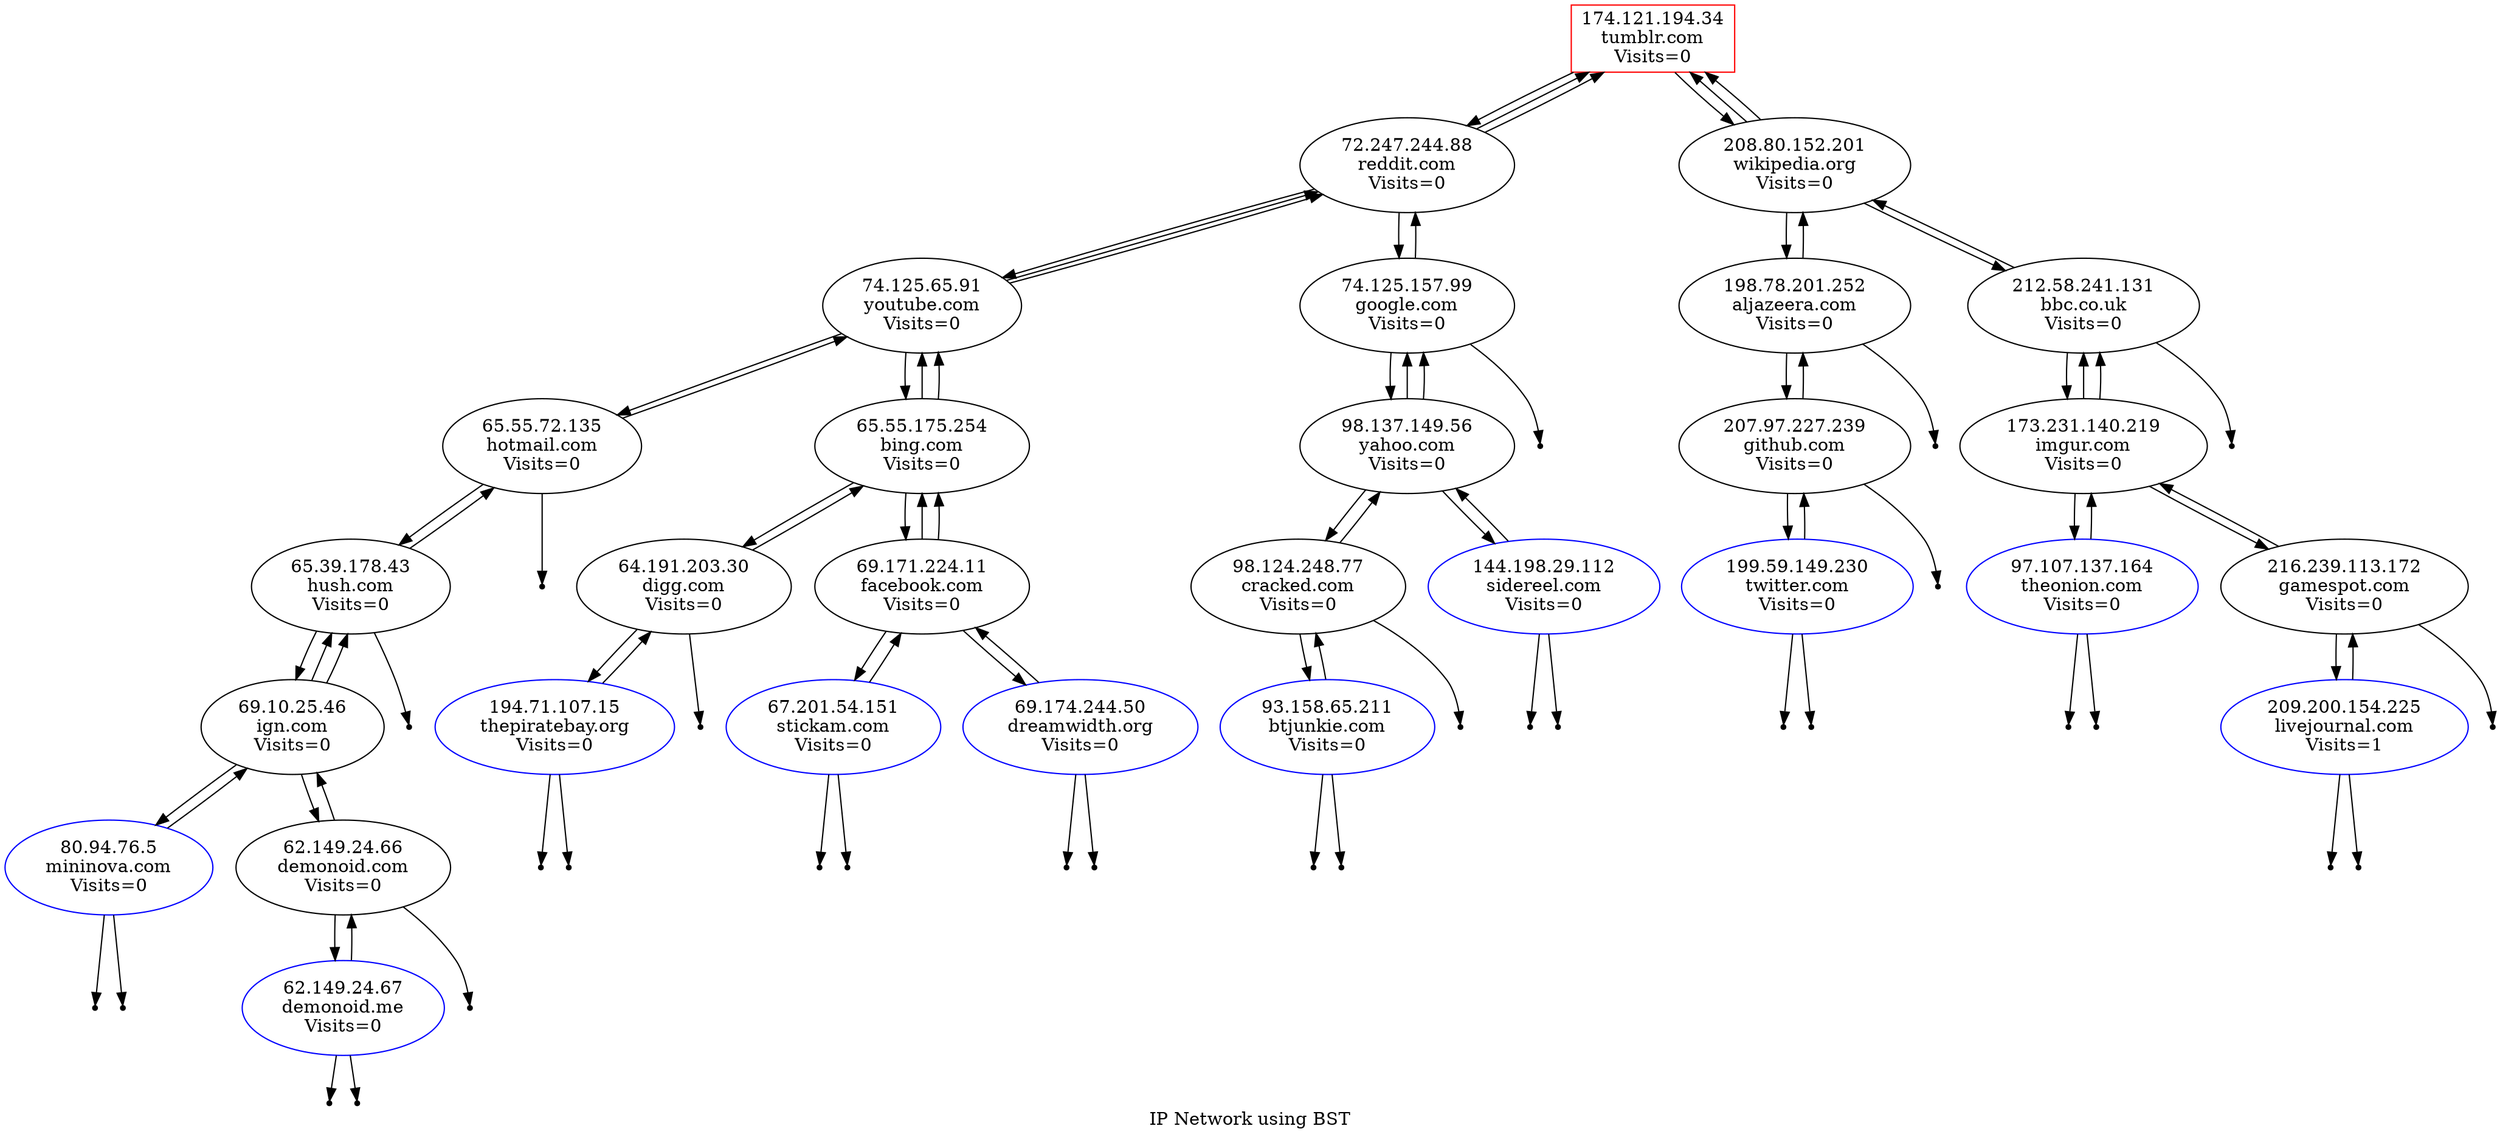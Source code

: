 digraph bst
{
label = "IP Network using BST"
1 [label="174.121.194.34\ntumblr.com\nVisits=0", shape = box, color = "#ff0000"];
5 [label="72.247.244.88\nreddit.com\nVisits=0"];
8 [label="74.125.65.91\nyoutube.com\nVisits=0"];
10 [label="65.55.72.135\nhotmail.com\nVisits=0"];
14 [label="65.39.178.43\nhush.com\nVisits=0"];
16 [label="69.10.25.46\nign.com\nVisits=0"];
21 [label="80.94.76.5\nmininova.com\nVisits=0"];
23 [label="62.149.24.66\ndemonoid.com\nVisits=0"];
24 [label="62.149.24.67\ndemonoid.me\nVisits=0"];
11 [label="65.55.175.254\nbing.com\nVisits=0"];
12 [label="64.191.203.30\ndigg.com\nVisits=0"];
20 [label="194.71.107.15\nthepiratebay.org\nVisits=0"];
25 [label="69.171.224.11\nfacebook.com\nVisits=0"];
30 [label="67.201.54.151\nstickam.com\nVisits=0"];
29 [label="69.174.244.50\ndreamwidth.org\nVisits=0"];
7 [label="74.125.157.99\ngoogle.com\nVisits=0"];
9 [label="98.137.149.56\nyahoo.com\nVisits=0"];
17 [label="98.124.248.77\ncracked.com\nVisits=0"];
22 [label="93.158.65.211\nbtjunkie.com\nVisits=0"];
18 [label="144.198.29.112\nsidereel.com\nVisits=0"];
2 [label="208.80.152.201\nwikipedia.org\nVisits=0"];
4 [label="198.78.201.252\naljazeera.com\nVisits=0"];
19 [label="207.97.227.239\ngithub.com\nVisits=0"];
26 [label="199.59.149.230\ntwitter.com\nVisits=0"];
3 [label="212.58.241.131\nbbc.co.uk\nVisits=0"];
6 [label="173.231.140.219\nimgur.com\nVisits=0"];
13 [label="97.107.137.164\ntheonion.com\nVisits=0"];
15 [label="216.239.113.172\ngamespot.com\nVisits=0"];
28 [label="209.200.154.225\nlivejournal.com\nVisits=1"];
1 -> 5 ;
1 -> 2;
5 -> 8;
5 -> 1;
5 -> 7;
5 -> 1;
2 -> 4;
2 -> 1;
2 -> 3;
2 -> 1;
8 -> 10;
8 -> 5;
8 -> 11;
8 -> 5;
NULL1 [shape=point];
 7 -> NULL1;
7 -> 9;
7 -> 5;
NULL2 [shape=point];
 4 -> NULL2;
4 -> 19;
4 -> 2;
NULL3 [shape=point];
 3 -> NULL3;
3 -> 6;
3 -> 2;
10 -> 14;
10 -> 8;
NULL4 [shape=point];
 10 -> NULL4;
11 -> 12;
11 -> 8;
11 -> 25;
11 -> 8;
9 -> 17;
9 -> 7;
9 -> 18;
9 -> 7;
19 -> 26;
19 -> 4;
NULL5 [shape=point];
 19 -> NULL5;
6 -> 13;
6 -> 3;
6 -> 15;
6 -> 3;
14 -> 16;
14 -> 10;
NULL6 [shape=point];
 14 -> NULL6;
12 -> 20;
12 -> 11;
NULL7 [shape=point];
 12 -> NULL7;
25 -> 30;
25 -> 11;
25 -> 29;
25 -> 11;
17 -> 22;
17 -> 9;
NULL8 [shape=point];
 17 -> NULL8;
18[color = "blue"];18->9;NULL9 [shape=point];
 18 -> NULL9;
NULL10 [shape=point];
 18 -> NULL10;
26[color = "blue"];26->19;NULL11 [shape=point];
 26 -> NULL11;
NULL12 [shape=point];
 26 -> NULL12;
13[color = "blue"];13->6;NULL13 [shape=point];
 13 -> NULL13;
NULL14 [shape=point];
 13 -> NULL14;
15 -> 28;
15 -> 6;
NULL15 [shape=point];
 15 -> NULL15;
16 -> 21;
16 -> 14;
16 -> 23;
16 -> 14;
20[color = "blue"];20->12;NULL16 [shape=point];
 20 -> NULL16;
NULL17 [shape=point];
 20 -> NULL17;
30[color = "blue"];30->25;NULL18 [shape=point];
 30 -> NULL18;
NULL19 [shape=point];
 30 -> NULL19;
29[color = "blue"];29->25;NULL20 [shape=point];
 29 -> NULL20;
NULL21 [shape=point];
 29 -> NULL21;
22[color = "blue"];22->17;NULL22 [shape=point];
 22 -> NULL22;
NULL23 [shape=point];
 22 -> NULL23;
28[color = "blue"];28->15;NULL24 [shape=point];
 28 -> NULL24;
NULL25 [shape=point];
 28 -> NULL25;
21[color = "blue"];21->16;NULL26 [shape=point];
 21 -> NULL26;
NULL27 [shape=point];
 21 -> NULL27;
NULL28 [shape=point];
 23 -> NULL28;
23 -> 24;
23 -> 16;
24[color = "blue"];24->23;NULL29 [shape=point];
 24 -> NULL29;
NULL30 [shape=point];
 24 -> NULL30;

}